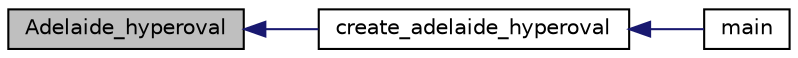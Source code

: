 digraph "Adelaide_hyperoval"
{
  edge [fontname="Helvetica",fontsize="10",labelfontname="Helvetica",labelfontsize="10"];
  node [fontname="Helvetica",fontsize="10",shape=record];
  rankdir="LR";
  Node35 [label="Adelaide_hyperoval",height=0.2,width=0.4,color="black", fillcolor="grey75", style="filled", fontcolor="black"];
  Node35 -> Node36 [dir="back",color="midnightblue",fontsize="10",style="solid",fontname="Helvetica"];
  Node36 [label="create_adelaide_hyperoval",height=0.2,width=0.4,color="black", fillcolor="white", style="filled",URL="$d4/d67/geometry_8h.html#a41338850be38f5d911fa48d2d175a5c8"];
  Node36 -> Node37 [dir="back",color="midnightblue",fontsize="10",style="solid",fontname="Helvetica"];
  Node37 [label="main",height=0.2,width=0.4,color="black", fillcolor="white", style="filled",URL="$d4/d6e/make__something_8_c.html#a217dbf8b442f20279ea00b898af96f52"];
}
